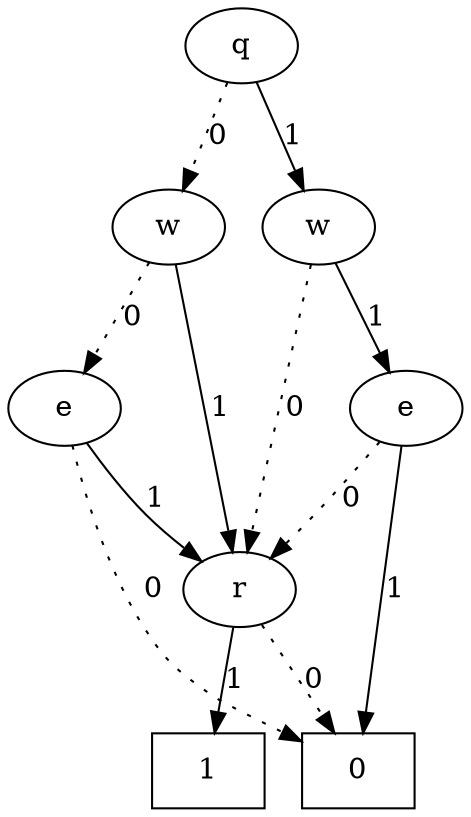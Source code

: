 digraph ROBDD {
	{rank=same 1}
	{rank=same 2 3}
	{rank=same 4 7}
	{rank=same 9}

	0[label="0",shape=box]
	1[label="q"]
	2[label="w"]
	3[label="w"]
	4[label="e"]
	7[label="e"]
	9[label="r"]
	16[label="1",shape=box]

	1->2[label="0",style=dotted]
	1->3[label="1",style=solid]
	2->4[label="0",style=dotted]
	2->9[label="1",style=solid]
	3->9[label="0",style=dotted]
	3->7[label="1",style=solid]
	4->0[label="0",style=dotted]
	4->9[label="1",style=solid]
	7->9[label="0",style=dotted]
	7->0[label="1",style=solid]
	9->0[label="0",style=dotted]
	9->16[label="1",style=solid]
}